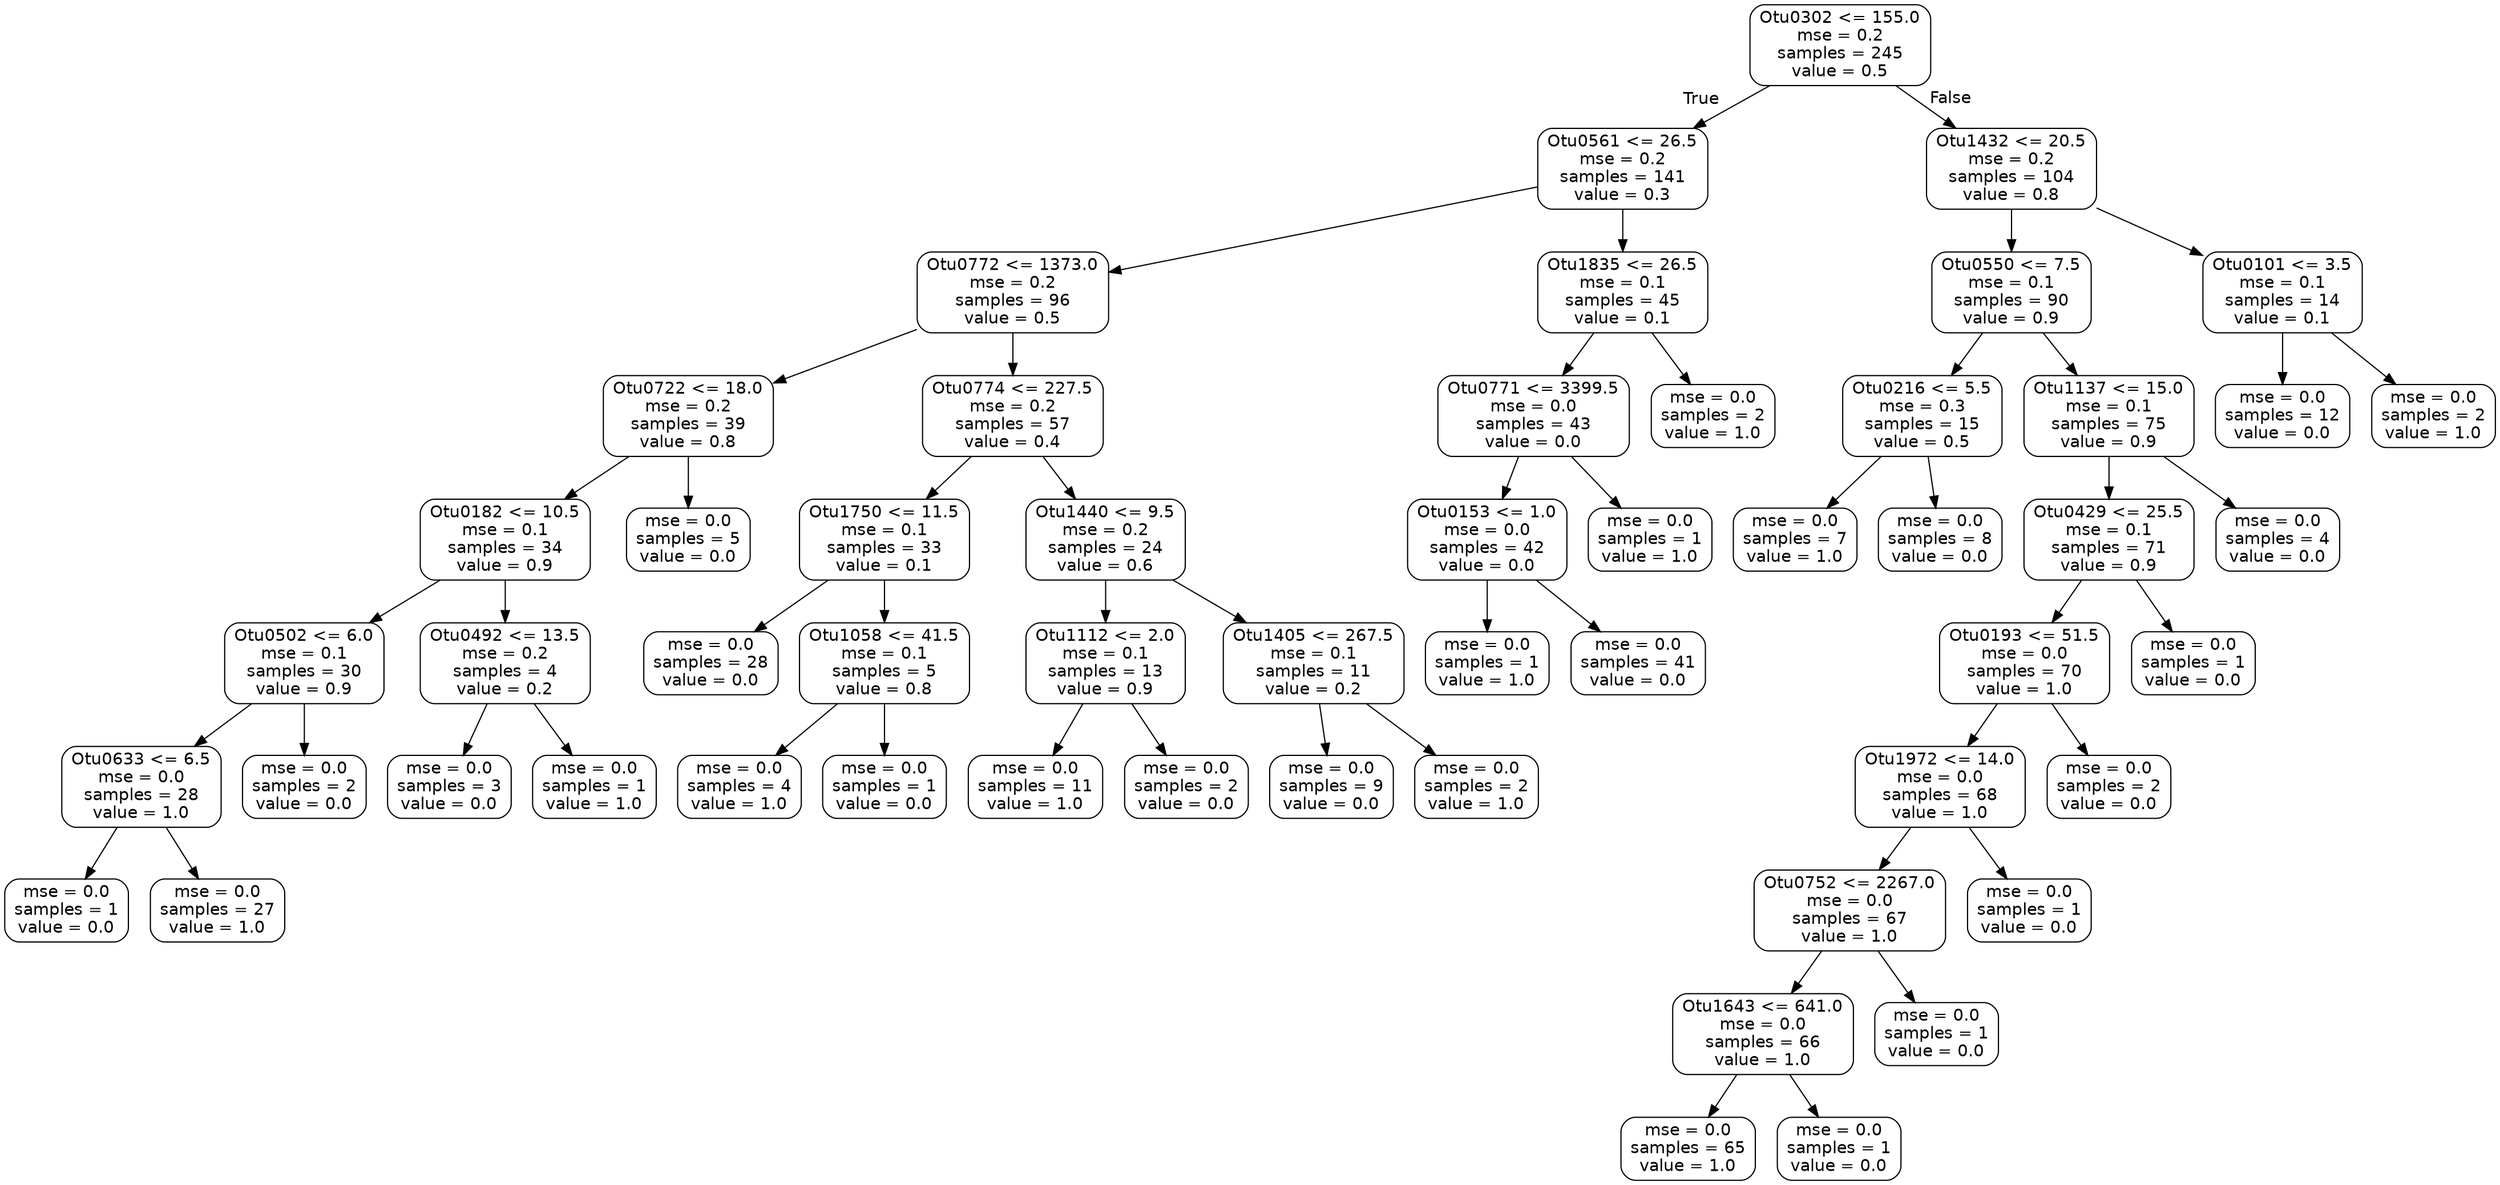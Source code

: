 digraph Tree {
node [shape=box, style="rounded", color="black", fontname=helvetica] ;
edge [fontname=helvetica] ;
0 [label="Otu0302 <= 155.0\nmse = 0.2\nsamples = 245\nvalue = 0.5"] ;
1 [label="Otu0561 <= 26.5\nmse = 0.2\nsamples = 141\nvalue = 0.3"] ;
0 -> 1 [labeldistance=2.5, labelangle=45, headlabel="True"] ;
2 [label="Otu0772 <= 1373.0\nmse = 0.2\nsamples = 96\nvalue = 0.5"] ;
1 -> 2 ;
3 [label="Otu0722 <= 18.0\nmse = 0.2\nsamples = 39\nvalue = 0.8"] ;
2 -> 3 ;
4 [label="Otu0182 <= 10.5\nmse = 0.1\nsamples = 34\nvalue = 0.9"] ;
3 -> 4 ;
5 [label="Otu0502 <= 6.0\nmse = 0.1\nsamples = 30\nvalue = 0.9"] ;
4 -> 5 ;
6 [label="Otu0633 <= 6.5\nmse = 0.0\nsamples = 28\nvalue = 1.0"] ;
5 -> 6 ;
7 [label="mse = 0.0\nsamples = 1\nvalue = 0.0"] ;
6 -> 7 ;
8 [label="mse = 0.0\nsamples = 27\nvalue = 1.0"] ;
6 -> 8 ;
9 [label="mse = 0.0\nsamples = 2\nvalue = 0.0"] ;
5 -> 9 ;
10 [label="Otu0492 <= 13.5\nmse = 0.2\nsamples = 4\nvalue = 0.2"] ;
4 -> 10 ;
11 [label="mse = 0.0\nsamples = 3\nvalue = 0.0"] ;
10 -> 11 ;
12 [label="mse = 0.0\nsamples = 1\nvalue = 1.0"] ;
10 -> 12 ;
13 [label="mse = 0.0\nsamples = 5\nvalue = 0.0"] ;
3 -> 13 ;
14 [label="Otu0774 <= 227.5\nmse = 0.2\nsamples = 57\nvalue = 0.4"] ;
2 -> 14 ;
15 [label="Otu1750 <= 11.5\nmse = 0.1\nsamples = 33\nvalue = 0.1"] ;
14 -> 15 ;
16 [label="mse = 0.0\nsamples = 28\nvalue = 0.0"] ;
15 -> 16 ;
17 [label="Otu1058 <= 41.5\nmse = 0.1\nsamples = 5\nvalue = 0.8"] ;
15 -> 17 ;
18 [label="mse = 0.0\nsamples = 4\nvalue = 1.0"] ;
17 -> 18 ;
19 [label="mse = 0.0\nsamples = 1\nvalue = 0.0"] ;
17 -> 19 ;
20 [label="Otu1440 <= 9.5\nmse = 0.2\nsamples = 24\nvalue = 0.6"] ;
14 -> 20 ;
21 [label="Otu1112 <= 2.0\nmse = 0.1\nsamples = 13\nvalue = 0.9"] ;
20 -> 21 ;
22 [label="mse = 0.0\nsamples = 11\nvalue = 1.0"] ;
21 -> 22 ;
23 [label="mse = 0.0\nsamples = 2\nvalue = 0.0"] ;
21 -> 23 ;
24 [label="Otu1405 <= 267.5\nmse = 0.1\nsamples = 11\nvalue = 0.2"] ;
20 -> 24 ;
25 [label="mse = 0.0\nsamples = 9\nvalue = 0.0"] ;
24 -> 25 ;
26 [label="mse = 0.0\nsamples = 2\nvalue = 1.0"] ;
24 -> 26 ;
27 [label="Otu1835 <= 26.5\nmse = 0.1\nsamples = 45\nvalue = 0.1"] ;
1 -> 27 ;
28 [label="Otu0771 <= 3399.5\nmse = 0.0\nsamples = 43\nvalue = 0.0"] ;
27 -> 28 ;
29 [label="Otu0153 <= 1.0\nmse = 0.0\nsamples = 42\nvalue = 0.0"] ;
28 -> 29 ;
30 [label="mse = 0.0\nsamples = 1\nvalue = 1.0"] ;
29 -> 30 ;
31 [label="mse = 0.0\nsamples = 41\nvalue = 0.0"] ;
29 -> 31 ;
32 [label="mse = 0.0\nsamples = 1\nvalue = 1.0"] ;
28 -> 32 ;
33 [label="mse = 0.0\nsamples = 2\nvalue = 1.0"] ;
27 -> 33 ;
34 [label="Otu1432 <= 20.5\nmse = 0.2\nsamples = 104\nvalue = 0.8"] ;
0 -> 34 [labeldistance=2.5, labelangle=-45, headlabel="False"] ;
35 [label="Otu0550 <= 7.5\nmse = 0.1\nsamples = 90\nvalue = 0.9"] ;
34 -> 35 ;
36 [label="Otu0216 <= 5.5\nmse = 0.3\nsamples = 15\nvalue = 0.5"] ;
35 -> 36 ;
37 [label="mse = 0.0\nsamples = 7\nvalue = 1.0"] ;
36 -> 37 ;
38 [label="mse = 0.0\nsamples = 8\nvalue = 0.0"] ;
36 -> 38 ;
39 [label="Otu1137 <= 15.0\nmse = 0.1\nsamples = 75\nvalue = 0.9"] ;
35 -> 39 ;
40 [label="Otu0429 <= 25.5\nmse = 0.1\nsamples = 71\nvalue = 0.9"] ;
39 -> 40 ;
41 [label="Otu0193 <= 51.5\nmse = 0.0\nsamples = 70\nvalue = 1.0"] ;
40 -> 41 ;
42 [label="Otu1972 <= 14.0\nmse = 0.0\nsamples = 68\nvalue = 1.0"] ;
41 -> 42 ;
43 [label="Otu0752 <= 2267.0\nmse = 0.0\nsamples = 67\nvalue = 1.0"] ;
42 -> 43 ;
44 [label="Otu1643 <= 641.0\nmse = 0.0\nsamples = 66\nvalue = 1.0"] ;
43 -> 44 ;
45 [label="mse = 0.0\nsamples = 65\nvalue = 1.0"] ;
44 -> 45 ;
46 [label="mse = 0.0\nsamples = 1\nvalue = 0.0"] ;
44 -> 46 ;
47 [label="mse = 0.0\nsamples = 1\nvalue = 0.0"] ;
43 -> 47 ;
48 [label="mse = 0.0\nsamples = 1\nvalue = 0.0"] ;
42 -> 48 ;
49 [label="mse = 0.0\nsamples = 2\nvalue = 0.0"] ;
41 -> 49 ;
50 [label="mse = 0.0\nsamples = 1\nvalue = 0.0"] ;
40 -> 50 ;
51 [label="mse = 0.0\nsamples = 4\nvalue = 0.0"] ;
39 -> 51 ;
52 [label="Otu0101 <= 3.5\nmse = 0.1\nsamples = 14\nvalue = 0.1"] ;
34 -> 52 ;
53 [label="mse = 0.0\nsamples = 12\nvalue = 0.0"] ;
52 -> 53 ;
54 [label="mse = 0.0\nsamples = 2\nvalue = 1.0"] ;
52 -> 54 ;
}